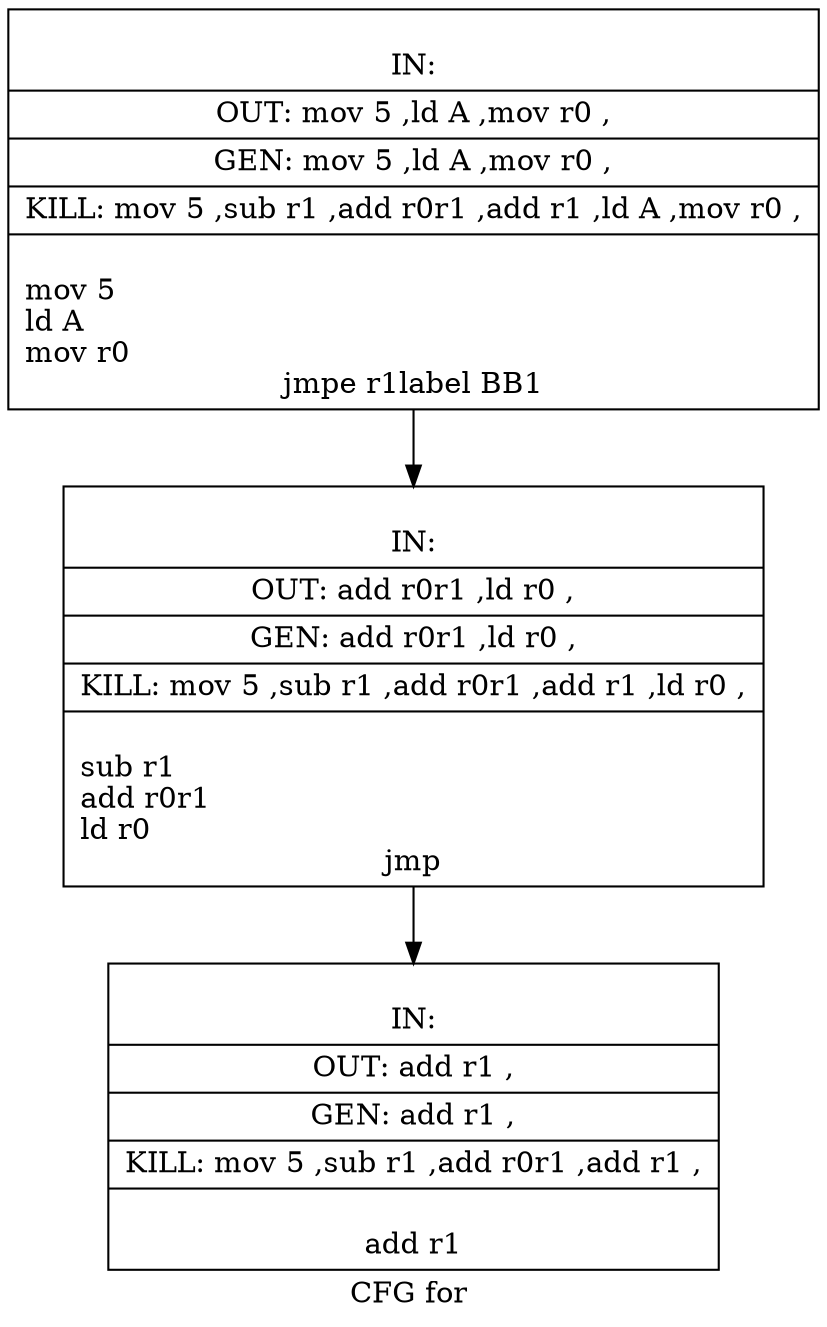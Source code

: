 digraph "CFG for Iteration1' function" {
 label="CFG for ";

Node0x1b9b8f0 [shape=record,label="{\lIN: |{OUT: mov 5 ,ld A ,mov r0 ,}|{GEN: mov 5 ,ld A ,mov r0 ,}|{KILL: mov 5 ,sub r1 ,add r0r1 ,add r1 ,ld A ,mov r0 ,}|{\lmov 5\lld A\lmov r0\ljmpe r1label BB1}}"];
Node0x1b9b8f0 -> Node0x1b9bad0;
Node0x1b9bad0 [shape=record,label="{\lIN: |{OUT: add r0r1 ,ld r0 ,}|{GEN: add r0r1 ,ld r0 ,}|{KILL: mov 5 ,sub r1 ,add r0r1 ,add r1 ,ld r0 ,}|{\lsub r1\ladd r0r1\lld r0\ljmp }}"];
Node0x1b9bad0 -> Node0x1b9bd10;
Node0x1b9bd10 [shape=record,label="{\lIN: |{OUT: add r1 ,}|{GEN: add r1 ,}|{KILL: mov 5 ,sub r1 ,add r0r1 ,add r1 ,}|{\ladd r1}}"];}
